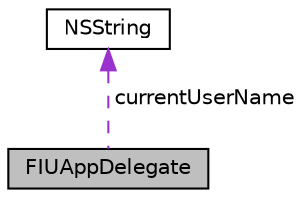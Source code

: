 digraph G
{
  edge [fontname="Helvetica",fontsize="10",labelfontname="Helvetica",labelfontsize="10"];
  node [fontname="Helvetica",fontsize="10",shape=record];
  Node1 [label="FIUAppDelegate",height=0.2,width=0.4,color="black", fillcolor="grey75", style="filled" fontcolor="black"];
  Node2 -> Node1 [dir="back",color="darkorchid3",fontsize="10",style="dashed",label=" currentUserName" ,fontname="Helvetica"];
  Node2 [label="NSString",height=0.2,width=0.4,color="black", fillcolor="white", style="filled",URL="$class_n_s_string.html"];
}
